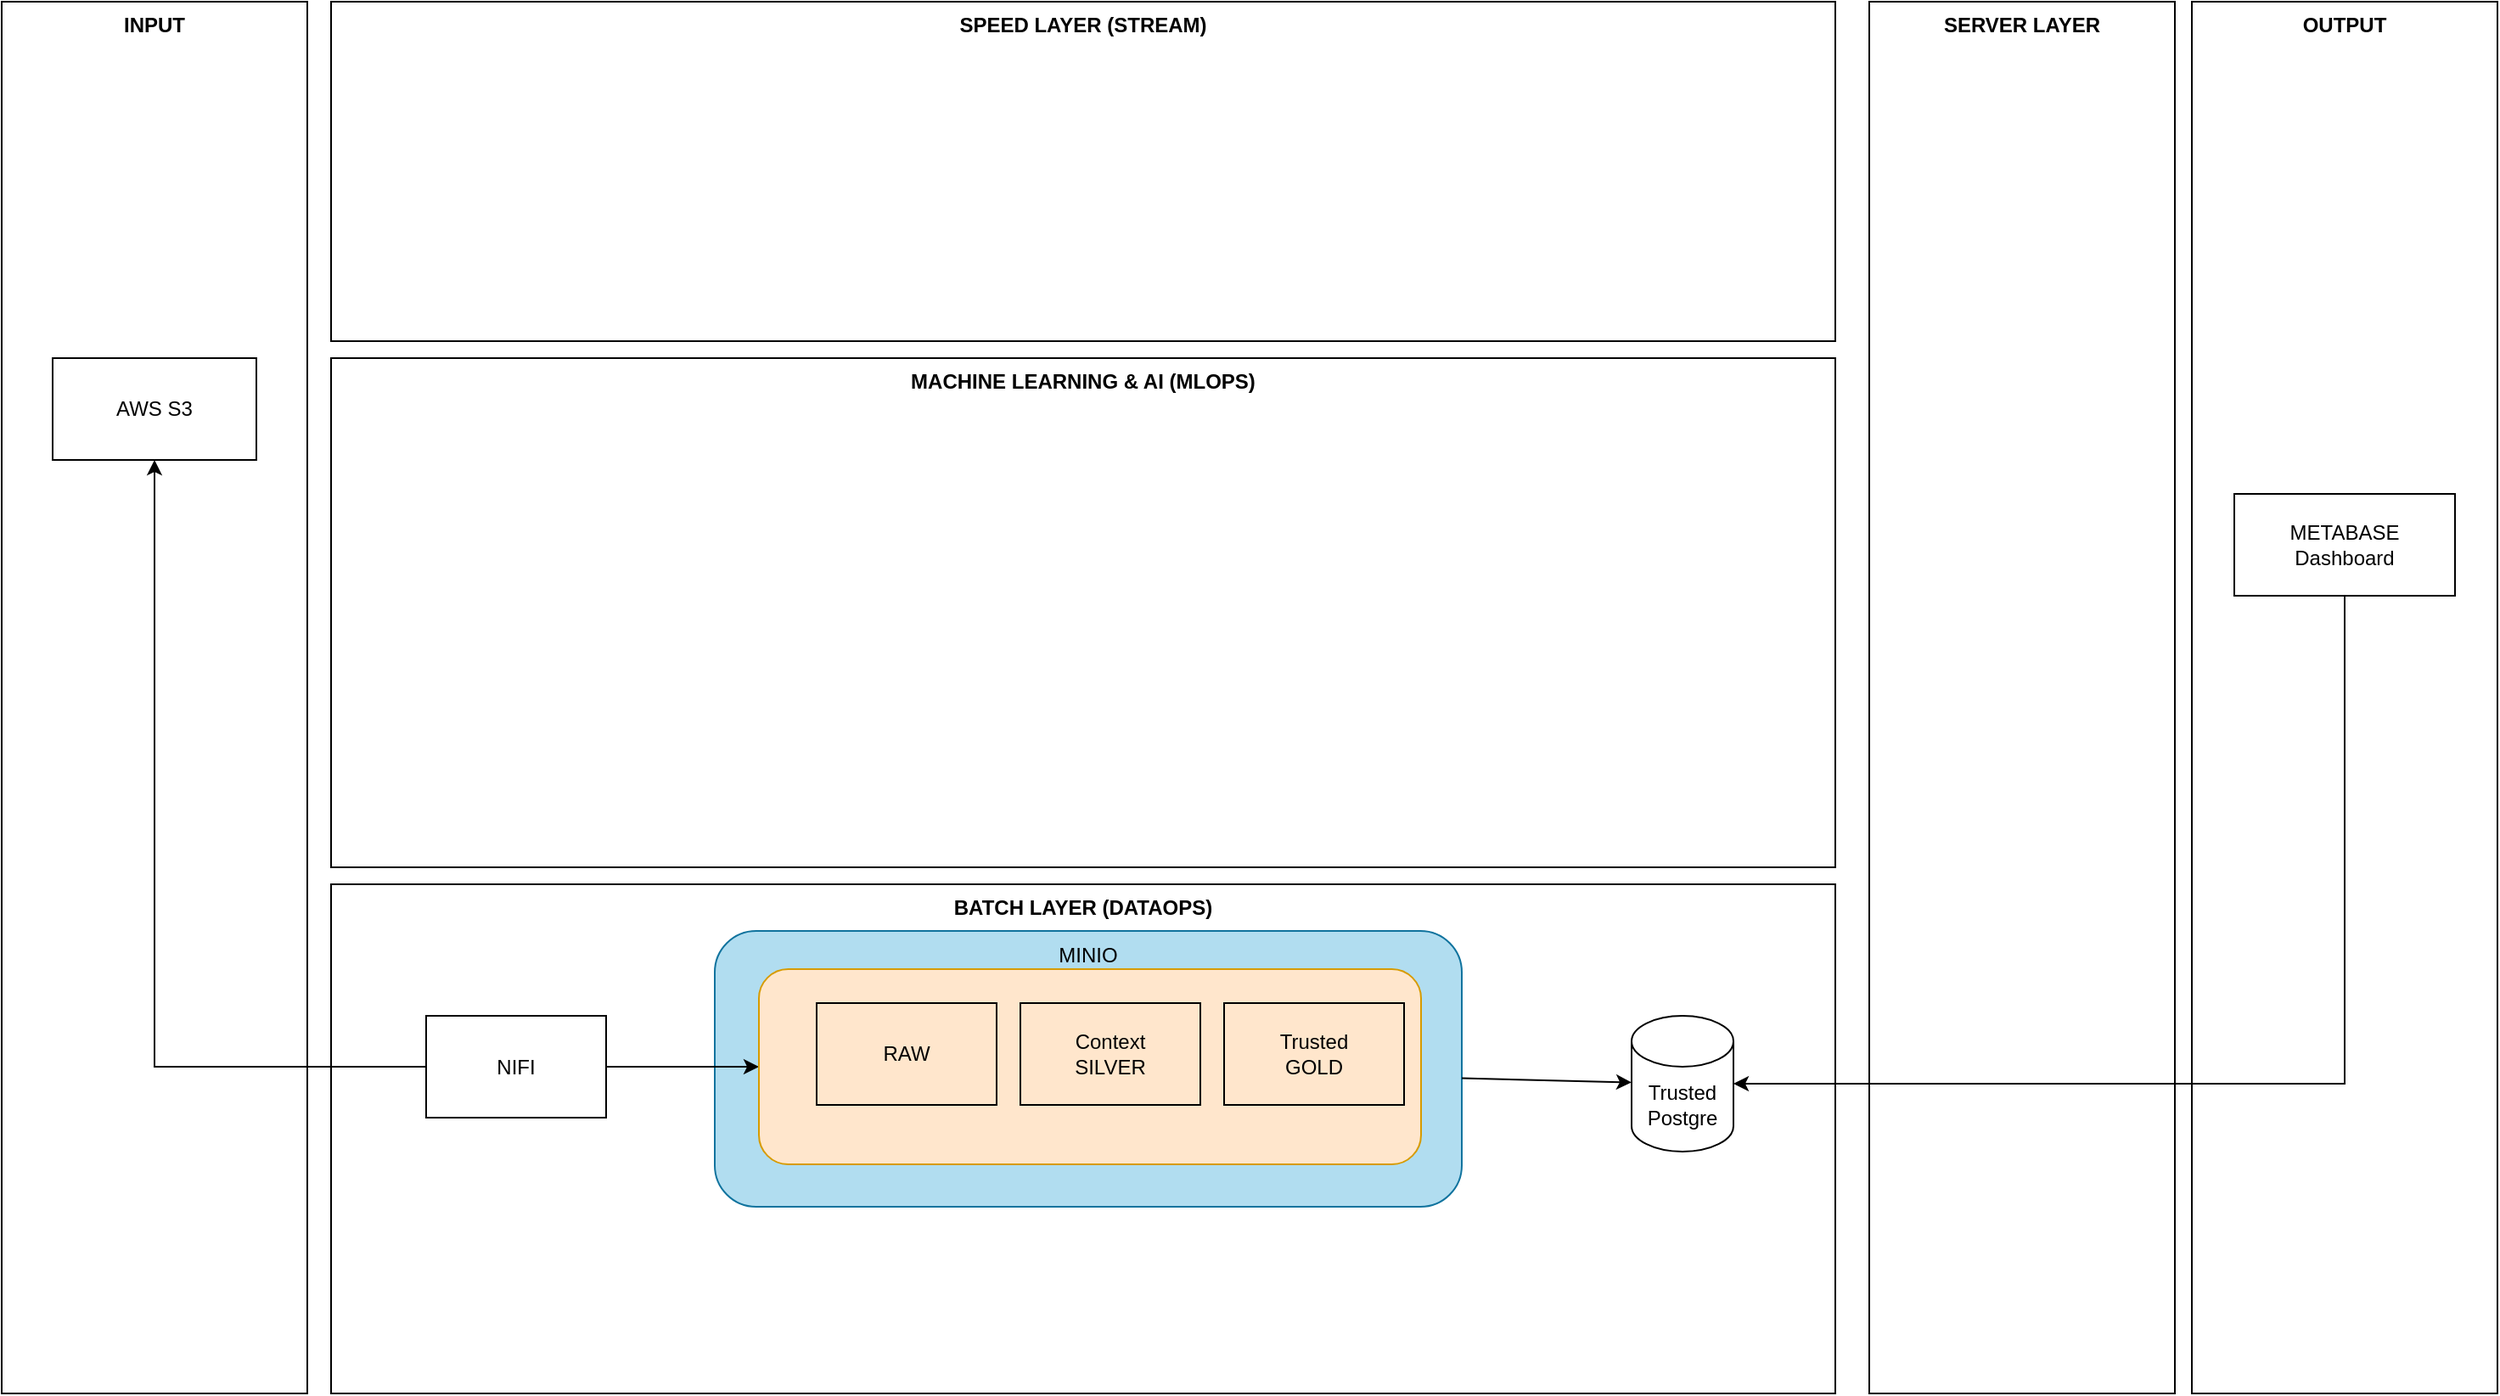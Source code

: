 <mxfile version="20.7.4" type="device"><diagram id="bKzz0Xgnjyx0csdhzURu" name="V1"><mxGraphModel dx="1468" dy="1022" grid="1" gridSize="10" guides="1" tooltips="1" connect="1" arrows="1" fold="1" page="1" pageScale="1" pageWidth="827" pageHeight="1169" math="0" shadow="0"><root><mxCell id="0"/><mxCell id="1" parent="0"/><mxCell id="h0tV-jZRpeq_dW04Gx9K-5" value="SERVER LAYER" style="rounded=0;whiteSpace=wrap;html=1;fillColor=none;verticalAlign=top;fontStyle=1" parent="1" vertex="1"><mxGeometry x="1140" y="80" width="180" height="820" as="geometry"/></mxCell><mxCell id="h0tV-jZRpeq_dW04Gx9K-4" value="BATCH LAYER (DATAOPS)" style="rounded=0;whiteSpace=wrap;html=1;fillColor=none;verticalAlign=top;fontStyle=1" parent="1" vertex="1"><mxGeometry x="234" y="600" width="886" height="300" as="geometry"/></mxCell><mxCell id="h0tV-jZRpeq_dW04Gx9K-54" value="MINIO" style="rounded=1;whiteSpace=wrap;html=1;fillColor=#b1ddf0;verticalAlign=top;strokeColor=#10739e;" parent="1" vertex="1"><mxGeometry x="460" y="627.5" width="440" height="162.5" as="geometry"/></mxCell><mxCell id="h0tV-jZRpeq_dW04Gx9K-1" value="INPUT" style="rounded=0;whiteSpace=wrap;html=1;fillColor=none;verticalAlign=top;fontStyle=1" parent="1" vertex="1"><mxGeometry x="40" y="80" width="180" height="820" as="geometry"/></mxCell><mxCell id="h0tV-jZRpeq_dW04Gx9K-2" value="SPEED LAYER (STREAM)" style="rounded=0;whiteSpace=wrap;html=1;fillColor=none;verticalAlign=top;fontStyle=1" parent="1" vertex="1"><mxGeometry x="234" y="80" width="886" height="200" as="geometry"/></mxCell><mxCell id="h0tV-jZRpeq_dW04Gx9K-3" value="MACHINE LEARNING &amp;amp; AI (MLOPS)" style="rounded=0;whiteSpace=wrap;html=1;fillColor=none;verticalAlign=top;fontStyle=1" parent="1" vertex="1"><mxGeometry x="234" y="290" width="886" height="300" as="geometry"/></mxCell><mxCell id="h0tV-jZRpeq_dW04Gx9K-6" value="OUTPUT" style="rounded=0;whiteSpace=wrap;html=1;fillColor=none;verticalAlign=top;fontStyle=1" parent="1" vertex="1"><mxGeometry x="1330" y="80" width="180" height="820" as="geometry"/></mxCell><mxCell id="h0tV-jZRpeq_dW04Gx9K-13" value="Trusted&lt;br&gt;Postgre" style="shape=cylinder3;whiteSpace=wrap;html=1;boundedLbl=1;backgroundOutline=1;size=15;fillColor=none;verticalAlign=middle;fontSize=12;" parent="1" vertex="1"><mxGeometry x="1000" y="677.5" width="60" height="80" as="geometry"/></mxCell><mxCell id="fQRcyOBC5LdmB9WGD8px-7" style="edgeStyle=orthogonalEdgeStyle;rounded=0;orthogonalLoop=1;jettySize=auto;html=1;" edge="1" parent="1" source="h0tV-jZRpeq_dW04Gx9K-18" target="h0tV-jZRpeq_dW04Gx9K-25"><mxGeometry relative="1" as="geometry"/></mxCell><mxCell id="fQRcyOBC5LdmB9WGD8px-8" style="edgeStyle=orthogonalEdgeStyle;rounded=0;orthogonalLoop=1;jettySize=auto;html=1;" edge="1" parent="1" source="h0tV-jZRpeq_dW04Gx9K-18" target="h0tV-jZRpeq_dW04Gx9K-22"><mxGeometry relative="1" as="geometry"/></mxCell><mxCell id="h0tV-jZRpeq_dW04Gx9K-18" value="NIFI" style="rounded=0;whiteSpace=wrap;html=1;fillColor=none;" parent="1" vertex="1"><mxGeometry x="290" y="677.5" width="106" height="60" as="geometry"/></mxCell><mxCell id="h0tV-jZRpeq_dW04Gx9K-22" value="AWS S3" style="rounded=0;whiteSpace=wrap;html=1;fillColor=none;" parent="1" vertex="1"><mxGeometry x="70" y="290" width="120" height="60" as="geometry"/></mxCell><mxCell id="h0tV-jZRpeq_dW04Gx9K-25" value="" style="rounded=1;whiteSpace=wrap;html=1;fillColor=#ffe6cc;strokeColor=#d79b00;" parent="1" vertex="1"><mxGeometry x="486" y="650" width="390" height="115" as="geometry"/></mxCell><mxCell id="h0tV-jZRpeq_dW04Gx9K-28" value="Context&lt;br&gt;SILVER" style="rounded=0;whiteSpace=wrap;html=1;fillColor=none;" parent="1" vertex="1"><mxGeometry x="640" y="670" width="106" height="60" as="geometry"/></mxCell><mxCell id="h0tV-jZRpeq_dW04Gx9K-29" value="Trusted&lt;br&gt;GOLD" style="rounded=0;whiteSpace=wrap;html=1;fillColor=none;" parent="1" vertex="1"><mxGeometry x="760" y="670" width="106" height="60" as="geometry"/></mxCell><mxCell id="fQRcyOBC5LdmB9WGD8px-3" style="edgeStyle=orthogonalEdgeStyle;rounded=0;orthogonalLoop=1;jettySize=auto;html=1;entryX=1;entryY=0.5;entryDx=0;entryDy=0;entryPerimeter=0;exitX=0.5;exitY=1;exitDx=0;exitDy=0;" edge="1" parent="1" source="1MqgW7yFxkcepcXNNjod-2" target="h0tV-jZRpeq_dW04Gx9K-13"><mxGeometry relative="1" as="geometry"/></mxCell><mxCell id="1MqgW7yFxkcepcXNNjod-2" value="METABASE&lt;br&gt;Dashboard" style="rounded=0;whiteSpace=wrap;html=1;fontSize=12;fillColor=none;" parent="1" vertex="1"><mxGeometry x="1355" y="370" width="130" height="60" as="geometry"/></mxCell><mxCell id="fQRcyOBC5LdmB9WGD8px-1" value="" style="endArrow=classic;html=1;rounded=0;" edge="1" parent="1" source="h0tV-jZRpeq_dW04Gx9K-54" target="h0tV-jZRpeq_dW04Gx9K-13"><mxGeometry width="50" height="50" relative="1" as="geometry"><mxPoint x="810" y="570" as="sourcePoint"/><mxPoint x="860" y="520" as="targetPoint"/></mxGeometry></mxCell><mxCell id="fQRcyOBC5LdmB9WGD8px-6" value="RAW" style="rounded=0;whiteSpace=wrap;html=1;fillColor=none;" vertex="1" parent="1"><mxGeometry x="520" y="670" width="106" height="60" as="geometry"/></mxCell></root></mxGraphModel></diagram></mxfile>